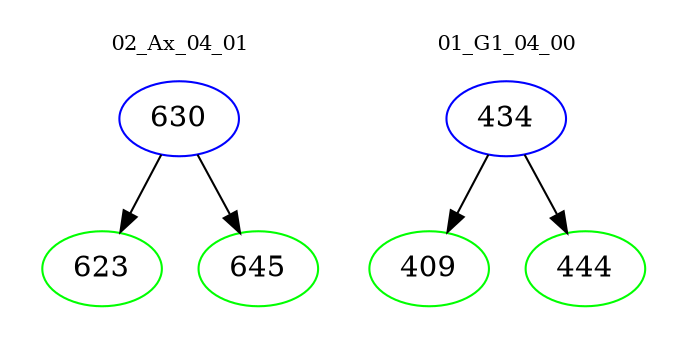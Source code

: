 digraph{
subgraph cluster_0 {
color = white
label = "02_Ax_04_01";
fontsize=10;
T0_630 [label="630", color="blue"]
T0_630 -> T0_623 [color="black"]
T0_623 [label="623", color="green"]
T0_630 -> T0_645 [color="black"]
T0_645 [label="645", color="green"]
}
subgraph cluster_1 {
color = white
label = "01_G1_04_00";
fontsize=10;
T1_434 [label="434", color="blue"]
T1_434 -> T1_409 [color="black"]
T1_409 [label="409", color="green"]
T1_434 -> T1_444 [color="black"]
T1_444 [label="444", color="green"]
}
}
